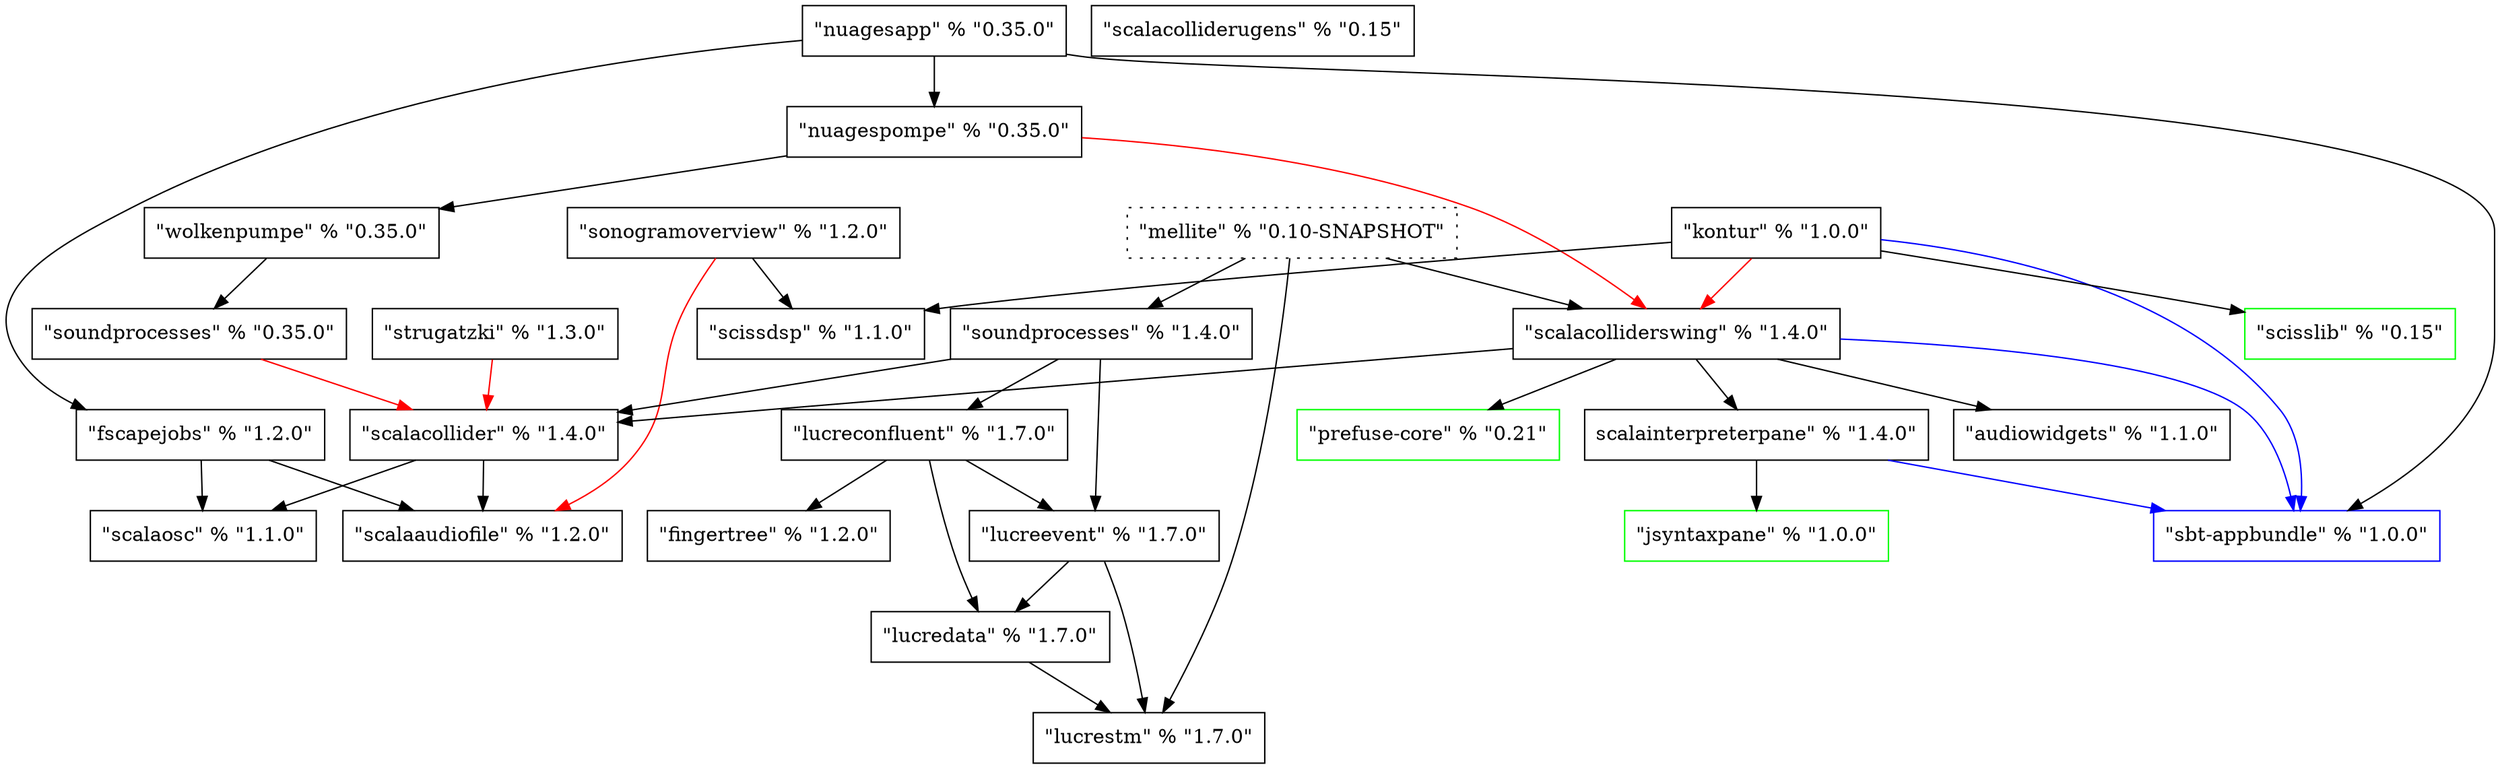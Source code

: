 digraph G {
	ScalaOSC [label="\"scalaosc\" % \"1.1.0\"", shape=box];
	ScalaAudioFile [label="\"scalaaudiofile\" % \"1.2.0\"", shape=box];
	FScapeJobs [label="\"fscapejobs\" % \"1.2.0\"", shape=box];
	AudioWidgets [label="\"audiowidgets\" % \"1.1.0\"", shape=box];
//	ScalaAudioWidgets [label="\"scalaaudiowidgets\" % \"1.0.0\"", shape=box, color=red];
	SbtAppbundle [label="\"sbt-appbundle\" % \"1.0.0\"", shape=Box, color=blue];
	ScissDSP [label="\"scissdsp\" % \"1.1.0\"", shape=Box];
	SonogramOverview [label="\"sonogramoverview\" % \"1.2.0\"", shape=Box];
	ScalaCollider [label="\"scalacollider\" % \"1.4.0\"", shape=Box];
	Strugatzki [label="\"strugatzki\" % \"1.3.0\"", shape=Box];
	JSyntaxPane [label="\"jsyntaxpane\" % \"1.0.0\"", shape=Box, color=green];
	ScalaInterpreterPane [label="\scalainterpreterpane\" % \"1.4.0\"", shape=Box];
	PrefuseCore [label="\"prefuse-core\" % \"0.21\"", shape=Box, color=green];
	ScalaColliderSwing [label="\"scalacolliderswing\" % \"1.4.0\"", shape=Box];
	SoundProcesses_OLD [label="\"soundprocesses\" % \"0.35.0\"", shape=Box];
	Wolkenpumpe [label="\"wolkenpumpe\" % \"0.35.0\"", shape=Box];
	NuagesPompe [label="\"nuagespompe\" % \"0.35.0\"", shape=Box];
	NuagesApp [label="\"nuagesapp\" % \"0.35.0\"", shape=Box];
	ScissLib [label="\"scisslib\" % \"0.15\"", shape=Box, color=green];
	Kontur [label="\"kontur\" % \"1.0.0\"", shape=Box];
	FingerTree [label="\"fingertree\" % \"1.2.0\"", shape=Box];
	ScalaColliderUGens [label="\"scalacolliderugens\" % \"0.15\"", shape=Box];
	LucreSTM [label="\"lucrestm\" % \"1.7.0\"", shape=Box];
	LucreEvent [label="\"lucreevent\" % \"1.7.0\"", shape=Box];
	LucreData [label="\"lucredata\" % \"1.7.0\"", shape=Box];
//	LucreExpr [label="\"lucreexpr\" % \"1.4.0\"", shape=Box];
	LucreConfluent [label="\"lucreconfluent\" % \"1.7.0\"", shape=Box];
//	ConfluentReactive [label="\"confluentreactive\" % \"1.5.0\"", shape=Box];
	SoundProcesses [label="\"soundprocesses\" % \"1.4.0\"", shape=Box];
	Mellite [label="\"mellite\" % \"0.10-SNAPSHOT\"", shape=Box, style=dotted];
	
	FScapeJobs -> ScalaOSC;
	FScapeJobs -> ScalaAudioFile;
//	ScalaAudioWidgets -> AudioWidgets [color=red];
	SonogramOverview -> ScalaAudioFile [color=red];
	SonogramOverview -> ScissDSP;
	ScalaCollider -> ScalaOSC;
	ScalaCollider -> ScalaAudioFile;
	Strugatzki -> ScalaCollider [color=red];
	ScalaInterpreterPane -> JSyntaxPane;
	ScalaInterpreterPane -> SbtAppbundle [color=blue];
	ScalaColliderSwing -> SbtAppbundle [color=blue];
	ScalaColliderSwing -> ScalaCollider;
	ScalaColliderSwing -> ScalaInterpreterPane;
	ScalaColliderSwing -> PrefuseCore;
	ScalaColliderSwing -> AudioWidgets;
	SoundProcesses_OLD -> ScalaCollider [color=red];
	Wolkenpumpe -> SoundProcesses_OLD;
	NuagesPompe -> Wolkenpumpe;
	NuagesPompe -> ScalaColliderSwing [color=red];
	NuagesApp -> SbtAppbundle;
	NuagesApp -> NuagesPompe;
	NuagesApp -> FScapeJobs;
	Kontur -> SbtAppbundle [color=blue];
	Kontur -> ScalaColliderSwing [color=red];
	Kontur -> ScissDSP;
	Kontur -> ScissLib;
	LucreEvent -> LucreSTM;
   LucreEvent -> LucreData;
	LucreData -> LucreSTM;
//   LucreExpr -> LucreData [color=red];
//   LucreExpr -> LucreEvent [color=red];
	LucreConfluent -> FingerTree;
	LucreConfluent -> LucreData;
	LucreConfluent -> LucreEvent;
//   ConfluentReactive -> LucreConfluent;
//	ConfluentReactive -> LucreEvent [color=red];
	SoundProcesses -> ScalaCollider;
	SoundProcesses -> LucreConfluent;
	SoundProcesses -> LucreEvent;
	Mellite -> SoundProcesses;
	Mellite -> ScalaColliderSwing;
	Mellite -> LucreSTM;
}

